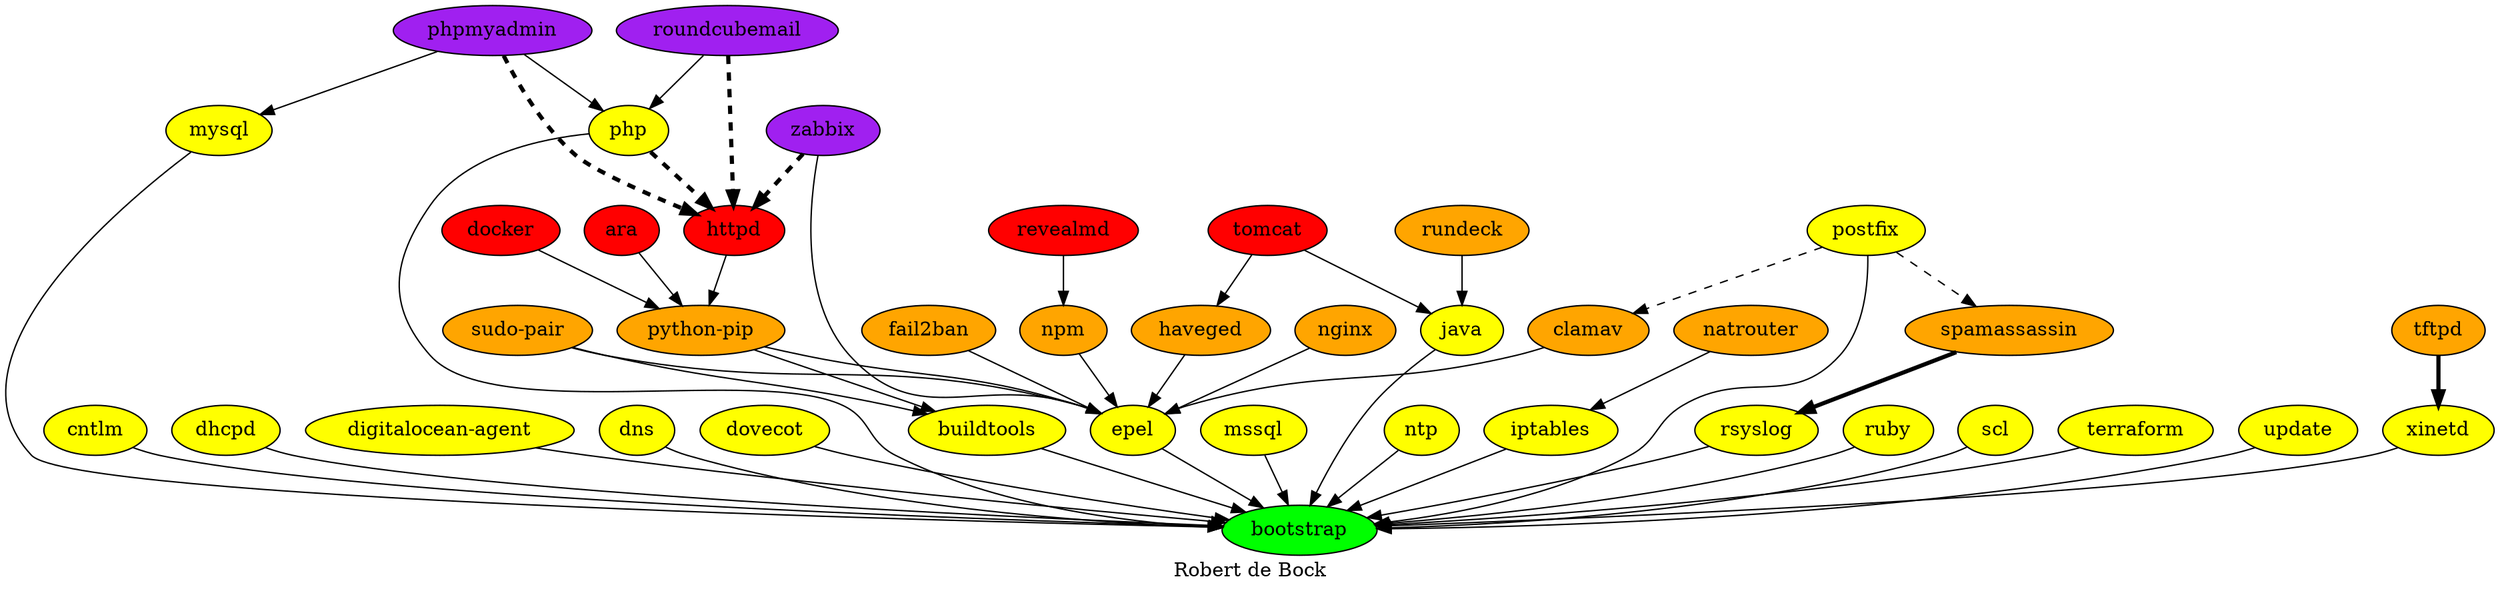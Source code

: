 digraph hierarchy {
  label = "Robert de Bock" ;
  {
    ara [fillcolor=red style=filled]
    bootstrap [fillcolor=green style=filled]
    buildtools [fillcolor=yellow style=filled]
    clamav [fillcolor=orange style=filled]
    cntlm [fillcolor=yellow style=filled]
    dhcpd [fillcolor=yellow style=filled]
    "digitalocean-agent" [fillcolor=yellow style=filled]
    dns [fillcolor=yellow style=filled]
    docker [fillcolor=red style=filled]
    dovecot [fillcolor=yellow style=filled]
    epel [fillcolor=yellow style=filled]
    fail2ban [fillcolor=orange style=filled]
    haveged [fillcolor=orange style=filled]
    httpd [fillcolor=red style=filled]
    iptables [fillcolor=yellow style=filled]
    java [fillcolor=yellow style=filled]
    mssql [fillcolor=yellow style=filled]
    mysql [fillcolor=yellow style=filled]
    natrouter [fillcolor=orange style=filled]
    nginx [fillcolor=orange style=filled]
    npm [fillcolor=orange style=filled]
    ntp [fillcolor=yellow style=filled]
    php [fillcolor=yellow style=filled]
    phpmyadmin [fillcolor=purple style=filled]
    postfix [fillcolor=yellow style=filled]
    "python-pip" [fillcolor=orange style=filled]
    revealmd [fillcolor=red style=filled]
    roundcubemail [fillcolor=purple style=filled]
    rsyslog [fillcolor=yellow style=filled]
    ruby [fillcolor=yellow style=filled]
    rundeck [fillcolor=orange style=filled]
    scl [fillcolor=yellow style=filled]
    spamassassin [fillcolor=orange style=filled]
    "sudo-pair" [fillcolor=orange style=filled]
    terraform [fillcolor=yellow style=filled]
    tftpd [fillcolor=orange style=filled]
    tomcat [fillcolor=red style=filled]
    update [fillcolor=yellow style=filled]
    xinetd [fillcolor=yellow style=filled]
    zabbix [fillcolor=purple style=filled]
  }
  {buildtools cntlm dhcpd "digitalocean-agent" dns dovecot epel iptables java mysql mssql ntp php postfix rsyslog ruby scl terraform update xinetd} -> bootstrap
  {clamav fail2ban haveged nginx npm "python-pip" "sudo-pair" zabbix} -> epel
  postfix -> {spamassassin clamav} [style=dashed]
  {ara docker httpd} -> "python-pip"
  revealmd -> npm
  natrouter -> iptables
  tftpd -> xinetd  [penwidth=3]
  phpmyadmin -> {php mysql}
  {php phpmyadmin roundcubemail zabbix} -> httpd [style=dashed penwidth=3]
  roundcubemail -> php
  {"python-pip" "sudo-pair"} -> {buildtools}
  {rundeck tomcat} -> java
  tomcat -> haveged
  spamassassin -> rsyslog [penwidth=3]
}
